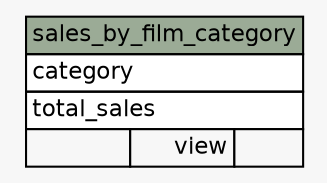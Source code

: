 // dot 7.0.5 on Mac OS X 13.0.1
// SchemaSpy rev 590
digraph "sales_by_film_category" {
  graph [
    rankdir="RL"
    bgcolor="#f7f7f7"
    nodesep="0.18"
    ranksep="0.46"
    fontname="Helvetica"
    fontsize="11"
  ];
  node [
    fontname="Helvetica"
    fontsize="11"
    shape="plaintext"
  ];
  edge [
    arrowsize="0.8"
  ];
  "sales_by_film_category" [
    label=<
    <TABLE BORDER="0" CELLBORDER="1" CELLSPACING="0" BGCOLOR="#ffffff">
      <TR><TD COLSPAN="3" BGCOLOR="#9bab96" ALIGN="CENTER">sales_by_film_category</TD></TR>
      <TR><TD PORT="category" COLSPAN="3" ALIGN="LEFT">category</TD></TR>
      <TR><TD PORT="total_sales" COLSPAN="3" ALIGN="LEFT">total_sales</TD></TR>
      <TR><TD ALIGN="LEFT" BGCOLOR="#f7f7f7">  </TD><TD ALIGN="RIGHT" BGCOLOR="#f7f7f7">view</TD><TD ALIGN="RIGHT" BGCOLOR="#f7f7f7">  </TD></TR>
    </TABLE>>
    URL="tables/sales_by_film_category.html"
    tooltip="sales_by_film_category"
  ];
}
